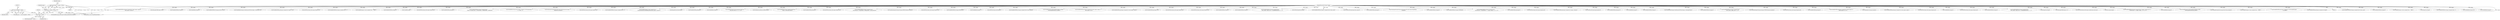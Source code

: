 digraph "0_ImageMagick_4f2c04ea6673863b87ac7f186cbb0d911f74085c_0@API" {
"1000145" [label="(Call,assert(image != (Image *) NULL))"];
"1000146" [label="(Call,image != (Image *) NULL)"];
"1000114" [label="(MethodParameterIn,Image *image)"];
"1000148" [label="(Call,(Image *) NULL)"];
"1000136" [label="(Call,(const ImageInfo *) NULL)"];
"1001065" [label="(Call,WriteBlobMSBShort(image,(unsigned short) layer_count))"];
"1001196" [label="(Call,WriteBlobMSBShort(image,0))"];
"1000186" [label="(Call,OpenBlob(image_info,image,WriteBinaryBlobMode,exception))"];
"1000257" [label="(Call,WriteBlob(image,4,(const unsigned char *) \"8BPS\"))"];
"1000530" [label="(Call,IsImageGray(image))"];
"1001215" [label="(Call,WriteBlobMSBShort(image,(unsigned short) -1))"];
"1001411" [label="(Call,WriteBlobByte(image,255))"];
"1000661" [label="(Call,WriteBlobByte(image,0))"];
"1001130" [label="(Call,WriteBlobMSBLong(image,(unsigned int) (next_image->page.x+\n          next_image->columns)))"];
"1000671" [label="(Call,GetImageProfile(image,\"8bim\"))"];
"1001252" [label="(Call,WriteBlobMSBShort(image,0))"];
"1001575" [label="(MethodReturn,static MagickBooleanType)"];
"1000146" [label="(Call,image != (Image *) NULL)"];
"1001416" [label="(Call,WriteBlobByte(image,0))"];
"1000265" [label="(Call,WriteBlobMSBShort(image,psd_info.version))"];
"1000116" [label="(Block,)"];
"1000154" [label="(Identifier,image)"];
"1000571" [label="(Call,WriteBlobByte(image,ScaleQuantumToChar(image->colormap[i].red)))"];
"1000114" [label="(MethodParameterIn,Image *image)"];
"1000145" [label="(Call,assert(image != (Image *) NULL))"];
"1000379" [label="(Call,WriteBlobMSBLong(image,(unsigned int) image->rows))"];
"1001353" [label="(Call,SetPSDSize(&psd_info,image,channel_size))"];
"1001295" [label="(Call,WriteBlobMSBShort(image,(unsigned short) -1))"];
"1000755" [label="(Call,WriteBlob(image,4,(const unsigned char *) \"8BIM\"))"];
"1001348" [label="(Call,WriteBlobMSBShort(image,2))"];
"1001571" [label="(Call,CloseBlob(image))"];
"1001329" [label="(Call,SetPSDSize(&psd_info,image,channel_size))"];
"1001507" [label="(Call,WriteBlobMSBLong(image,0))"];
"1000496" [label="(Call,WriteBlobMSBShort(image,(unsigned short)\n            (image->storage_class == PseudoClass ? IndexedMode : RGBMode)))"];
"1001421" [label="(Call,WriteBlobByte(image,next_image->compose==NoCompositeOp ?\n          1 << 0x02 : 1))"];
"1001533" [label="(Call,WriteImageChannels(&psd_info,image_info,image,next_image,\n          MagickTrue,exception))"];
"1001365" [label="(Call,SetPSDSize(&psd_info,image,channel_size))"];
"1001377" [label="(Call,WriteBlobMSBShort(image,(unsigned short) -1))"];
"1001400" [label="(Call,WriteBlob(image,4,(const unsigned char *)\n          CompositeOperatorToPSDBlendMode(next_image->compose)))"];
"1000406" [label="(Call,IsImageMonochrome(image))"];
"1000546" [label="(Call,WriteBlobMSBLong(image,0))"];
"1001435" [label="(Call,WriteBlobByte(image,0))"];
"1000136" [label="(Call,(const ImageInfo *) NULL)"];
"1001008" [label="(Call,SetPSDSize(&psd_info,image,layer_info_size+\n        (psd_info.version == 1 ? 8 : 16)))"];
"1000725" [label="(Call,WriteResolutionResourceBlock(image))"];
"1000607" [label="(Call,WriteBlobByte(image,ScaleQuantumToChar(\n          image->colormap[i].green)))"];
"1001461" [label="(Call,WriteBlobMSBLong(image,0))"];
"1001281" [label="(Call,SetPSDSize(&psd_info,image,channel_size))"];
"1000436" [label="(Call,WriteBlobMSBShort(image,(unsigned short)\n        (monochrome != MagickFalse ? BitmapMode : GrayscaleMode)))"];
"1000175" [label="(Call,(ExceptionInfo *) NULL)"];
"1000490" [label="(Call,TransformImageColorspace(image,sRGBColorspace,exception))"];
"1001257" [label="(Call,SetPSDSize(&psd_info,image,channel_size))"];
"1000763" [label="(Call,WriteBlobMSBShort(image,0x0000040F))"];
"1000281" [label="(Call,WriteBlobByte(image, 0))"];
"1000998" [label="(Call,SetPSDSize(&psd_info,image,0))"];
"1000372" [label="(Call,WriteBlobMSBShort(image,(unsigned short) num_channels))"];
"1000781" [label="(Call,WriteBlob(image,GetStringInfoLength(icc_profile),\n        GetStringInfoDatum(icc_profile)))"];
"1001115" [label="(Call,WriteBlobMSBLong(image,(unsigned int) (next_image->page.y+\n          next_image->rows)))"];
"1001104" [label="(Call,WriteBlobMSBLong(image,(unsigned int) next_image->page.x))"];
"1000553" [label="(Call,WriteBlobMSBLong(image,768))"];
"1001385" [label="(Call,SetPSDSize(&psd_info,image,channel_size))"];
"1001341" [label="(Call,SetPSDSize(&psd_info,image,channel_size))"];
"1000148" [label="(Call,(Image *) NULL)"];
"1000147" [label="(Identifier,image)"];
"1001264" [label="(Call,WriteBlobMSBShort(image,1))"];
"1001276" [label="(Call,WriteBlobMSBShort(image,2))"];
"1001238" [label="(Call,WriteBlobMSBShort(image,(unsigned short)\n                  (next_image->alpha_trait != UndefinedPixelTrait ? 4 : 3)))"];
"1000809" [label="(Call,GetNextImageInList(image))"];
"1001056" [label="(Call,WriteBlobMSBShort(image,-(unsigned short) layer_count))"];
"1001479" [label="(Call,WritePascalString(image,layer_name,4))"];
"1001547" [label="(Call,WriteBlobMSBLong(image,0))"];
"1001561" [label="(Call,WriteImageChannels(&psd_info,image_info,image,image,MagickFalse,\n      exception))"];
"1000134" [label="(Call,image_info != (const ImageInfo *) NULL)"];
"1000768" [label="(Call,WriteBlobMSBShort(image,0))"];
"1000524" [label="(Call,WriteBlobMSBShort(image,CMYKMode))"];
"1000417" [label="(Call,WriteBlobMSBShort(image,(unsigned short)\n        (monochrome != MagickFalse ? 1 : image->depth > 8 ? 16 : 8)))"];
"1001512" [label="(Call,WriteBlobMSBLong(image,0))"];
"1000150" [label="(Identifier,NULL)"];
"1001201" [label="(Call,SetPSDSize(&psd_info,image,channel_size))"];
"1000388" [label="(Call,WriteBlobMSBLong(image,(unsigned int) image->columns))"];
"1001515" [label="(Call,WritePascalString(image,property,4))"];
"1001456" [label="(Call,WriteBlobMSBLong(image,16))"];
"1000798" [label="(Call,WriteBlobByte(image,0))"];
"1001336" [label="(Call,WriteBlobMSBShort(image,1))"];
"1000643" [label="(Call,WriteBlobByte(image,ScaleQuantumToChar(image->colormap[i].blue)))"];
"1001324" [label="(Call,WriteBlobMSBShort(image,0))"];
"1001312" [label="(Call,WriteBlobMSBShort(image,(unsigned short)\n                 (next_image->alpha_trait ? 5 : 4)))"];
"1000518" [label="(Call,TransformImageColorspace(image,CMYKColorspace,exception))"];
"1001223" [label="(Call,SetPSDSize(&psd_info,image,channel_size))"];
"1001466" [label="(Call,WriteBlobMSBLong(image,0))"];
"1001492" [label="(Call,WriteBlobMSBLong(image,(unsigned int) (label_length+(4-\n              (label_length % 4))+8)))"];
"1000286" [label="(Call,SetImageGray(image,exception))"];
"1001093" [label="(Call,WriteBlobMSBLong(image,(unsigned int) next_image->page.y))"];
"1001269" [label="(Call,SetPSDSize(&psd_info,image,channel_size))"];
"1000589" [label="(Call,WriteBlobByte(image,0))"];
"1000138" [label="(Identifier,NULL)"];
"1001303" [label="(Call,SetPSDSize(&psd_info,image,channel_size))"];
"1001360" [label="(Call,WriteBlobMSBShort(image,3))"];
"1001182" [label="(Call,WriteBlobMSBShort(image,(unsigned short)\n               (next_image->alpha_trait != UndefinedPixelTrait ? 2 : 1)))"];
"1000397" [label="(Call,IsImageGray(image))"];
"1000676" [label="(Call,GetImageProfile(image,\"icc\"))"];
"1001043" [label="(Call,SetPSDSize(&psd_info,image,rounded_layer_info_size))"];
"1000823" [label="(Call,base_image=image)"];
"1000450" [label="(Call,WriteBlobMSBShort(image,(unsigned short) (image->storage_class ==\n        PseudoClass ? 8 : image->depth > 8 ? 16 : 8)))"];
"1000625" [label="(Call,WriteBlobByte(image,0))"];
"1000736" [label="(Call,WriteBlob(image,GetStringInfoLength(bim_profile),\n        GetStringInfoDatum(bim_profile)))"];
"1000339" [label="(Call,SetImageStorageClass(image,DirectClass,exception))"];
"1001392" [label="(Call,WriteBlob(image,4,(const unsigned char *) \"8BIM\"))"];
"1000773" [label="(Call,WriteBlobMSBLong(image,(unsigned int) GetStringInfoLength(\n        icc_profile)))"];
"1000720" [label="(Call,WriteBlobMSBLong(image,(unsigned int) length))"];
"1000145" -> "1000116"  [label="AST: "];
"1000145" -> "1000146"  [label="CFG: "];
"1000146" -> "1000145"  [label="AST: "];
"1000154" -> "1000145"  [label="CFG: "];
"1000145" -> "1001575"  [label="DDG: assert(image != (Image *) NULL)"];
"1000145" -> "1001575"  [label="DDG: image != (Image *) NULL"];
"1000146" -> "1000145"  [label="DDG: image"];
"1000146" -> "1000145"  [label="DDG: (Image *) NULL"];
"1000146" -> "1000148"  [label="CFG: "];
"1000147" -> "1000146"  [label="AST: "];
"1000148" -> "1000146"  [label="AST: "];
"1000146" -> "1001575"  [label="DDG: (Image *) NULL"];
"1000114" -> "1000146"  [label="DDG: image"];
"1000148" -> "1000146"  [label="DDG: NULL"];
"1000146" -> "1000186"  [label="DDG: image"];
"1000114" -> "1000112"  [label="AST: "];
"1000114" -> "1001575"  [label="DDG: image"];
"1000114" -> "1000186"  [label="DDG: image"];
"1000114" -> "1000257"  [label="DDG: image"];
"1000114" -> "1000265"  [label="DDG: image"];
"1000114" -> "1000281"  [label="DDG: image"];
"1000114" -> "1000286"  [label="DDG: image"];
"1000114" -> "1000339"  [label="DDG: image"];
"1000114" -> "1000372"  [label="DDG: image"];
"1000114" -> "1000379"  [label="DDG: image"];
"1000114" -> "1000388"  [label="DDG: image"];
"1000114" -> "1000397"  [label="DDG: image"];
"1000114" -> "1000406"  [label="DDG: image"];
"1000114" -> "1000417"  [label="DDG: image"];
"1000114" -> "1000436"  [label="DDG: image"];
"1000114" -> "1000450"  [label="DDG: image"];
"1000114" -> "1000490"  [label="DDG: image"];
"1000114" -> "1000496"  [label="DDG: image"];
"1000114" -> "1000518"  [label="DDG: image"];
"1000114" -> "1000524"  [label="DDG: image"];
"1000114" -> "1000530"  [label="DDG: image"];
"1000114" -> "1000546"  [label="DDG: image"];
"1000114" -> "1000553"  [label="DDG: image"];
"1000114" -> "1000571"  [label="DDG: image"];
"1000114" -> "1000589"  [label="DDG: image"];
"1000114" -> "1000607"  [label="DDG: image"];
"1000114" -> "1000625"  [label="DDG: image"];
"1000114" -> "1000643"  [label="DDG: image"];
"1000114" -> "1000661"  [label="DDG: image"];
"1000114" -> "1000671"  [label="DDG: image"];
"1000114" -> "1000676"  [label="DDG: image"];
"1000114" -> "1000720"  [label="DDG: image"];
"1000114" -> "1000725"  [label="DDG: image"];
"1000114" -> "1000736"  [label="DDG: image"];
"1000114" -> "1000755"  [label="DDG: image"];
"1000114" -> "1000763"  [label="DDG: image"];
"1000114" -> "1000768"  [label="DDG: image"];
"1000114" -> "1000773"  [label="DDG: image"];
"1000114" -> "1000781"  [label="DDG: image"];
"1000114" -> "1000798"  [label="DDG: image"];
"1000114" -> "1000809"  [label="DDG: image"];
"1000114" -> "1000823"  [label="DDG: image"];
"1000114" -> "1000998"  [label="DDG: image"];
"1000114" -> "1001008"  [label="DDG: image"];
"1000114" -> "1001043"  [label="DDG: image"];
"1000114" -> "1001056"  [label="DDG: image"];
"1000114" -> "1001065"  [label="DDG: image"];
"1000114" -> "1001093"  [label="DDG: image"];
"1000114" -> "1001104"  [label="DDG: image"];
"1000114" -> "1001115"  [label="DDG: image"];
"1000114" -> "1001130"  [label="DDG: image"];
"1000114" -> "1001182"  [label="DDG: image"];
"1000114" -> "1001196"  [label="DDG: image"];
"1000114" -> "1001201"  [label="DDG: image"];
"1000114" -> "1001215"  [label="DDG: image"];
"1000114" -> "1001223"  [label="DDG: image"];
"1000114" -> "1001238"  [label="DDG: image"];
"1000114" -> "1001252"  [label="DDG: image"];
"1000114" -> "1001257"  [label="DDG: image"];
"1000114" -> "1001264"  [label="DDG: image"];
"1000114" -> "1001269"  [label="DDG: image"];
"1000114" -> "1001276"  [label="DDG: image"];
"1000114" -> "1001281"  [label="DDG: image"];
"1000114" -> "1001295"  [label="DDG: image"];
"1000114" -> "1001303"  [label="DDG: image"];
"1000114" -> "1001312"  [label="DDG: image"];
"1000114" -> "1001324"  [label="DDG: image"];
"1000114" -> "1001329"  [label="DDG: image"];
"1000114" -> "1001336"  [label="DDG: image"];
"1000114" -> "1001341"  [label="DDG: image"];
"1000114" -> "1001348"  [label="DDG: image"];
"1000114" -> "1001353"  [label="DDG: image"];
"1000114" -> "1001360"  [label="DDG: image"];
"1000114" -> "1001365"  [label="DDG: image"];
"1000114" -> "1001377"  [label="DDG: image"];
"1000114" -> "1001385"  [label="DDG: image"];
"1000114" -> "1001392"  [label="DDG: image"];
"1000114" -> "1001400"  [label="DDG: image"];
"1000114" -> "1001411"  [label="DDG: image"];
"1000114" -> "1001416"  [label="DDG: image"];
"1000114" -> "1001421"  [label="DDG: image"];
"1000114" -> "1001435"  [label="DDG: image"];
"1000114" -> "1001456"  [label="DDG: image"];
"1000114" -> "1001461"  [label="DDG: image"];
"1000114" -> "1001466"  [label="DDG: image"];
"1000114" -> "1001479"  [label="DDG: image"];
"1000114" -> "1001492"  [label="DDG: image"];
"1000114" -> "1001507"  [label="DDG: image"];
"1000114" -> "1001512"  [label="DDG: image"];
"1000114" -> "1001515"  [label="DDG: image"];
"1000114" -> "1001533"  [label="DDG: image"];
"1000114" -> "1001547"  [label="DDG: image"];
"1000114" -> "1001561"  [label="DDG: image"];
"1000114" -> "1001571"  [label="DDG: image"];
"1000148" -> "1000150"  [label="CFG: "];
"1000149" -> "1000148"  [label="AST: "];
"1000150" -> "1000148"  [label="AST: "];
"1000136" -> "1000148"  [label="DDG: NULL"];
"1000148" -> "1000175"  [label="DDG: NULL"];
"1000136" -> "1000134"  [label="AST: "];
"1000136" -> "1000138"  [label="CFG: "];
"1000137" -> "1000136"  [label="AST: "];
"1000138" -> "1000136"  [label="AST: "];
"1000134" -> "1000136"  [label="CFG: "];
"1000136" -> "1000134"  [label="DDG: NULL"];
}
